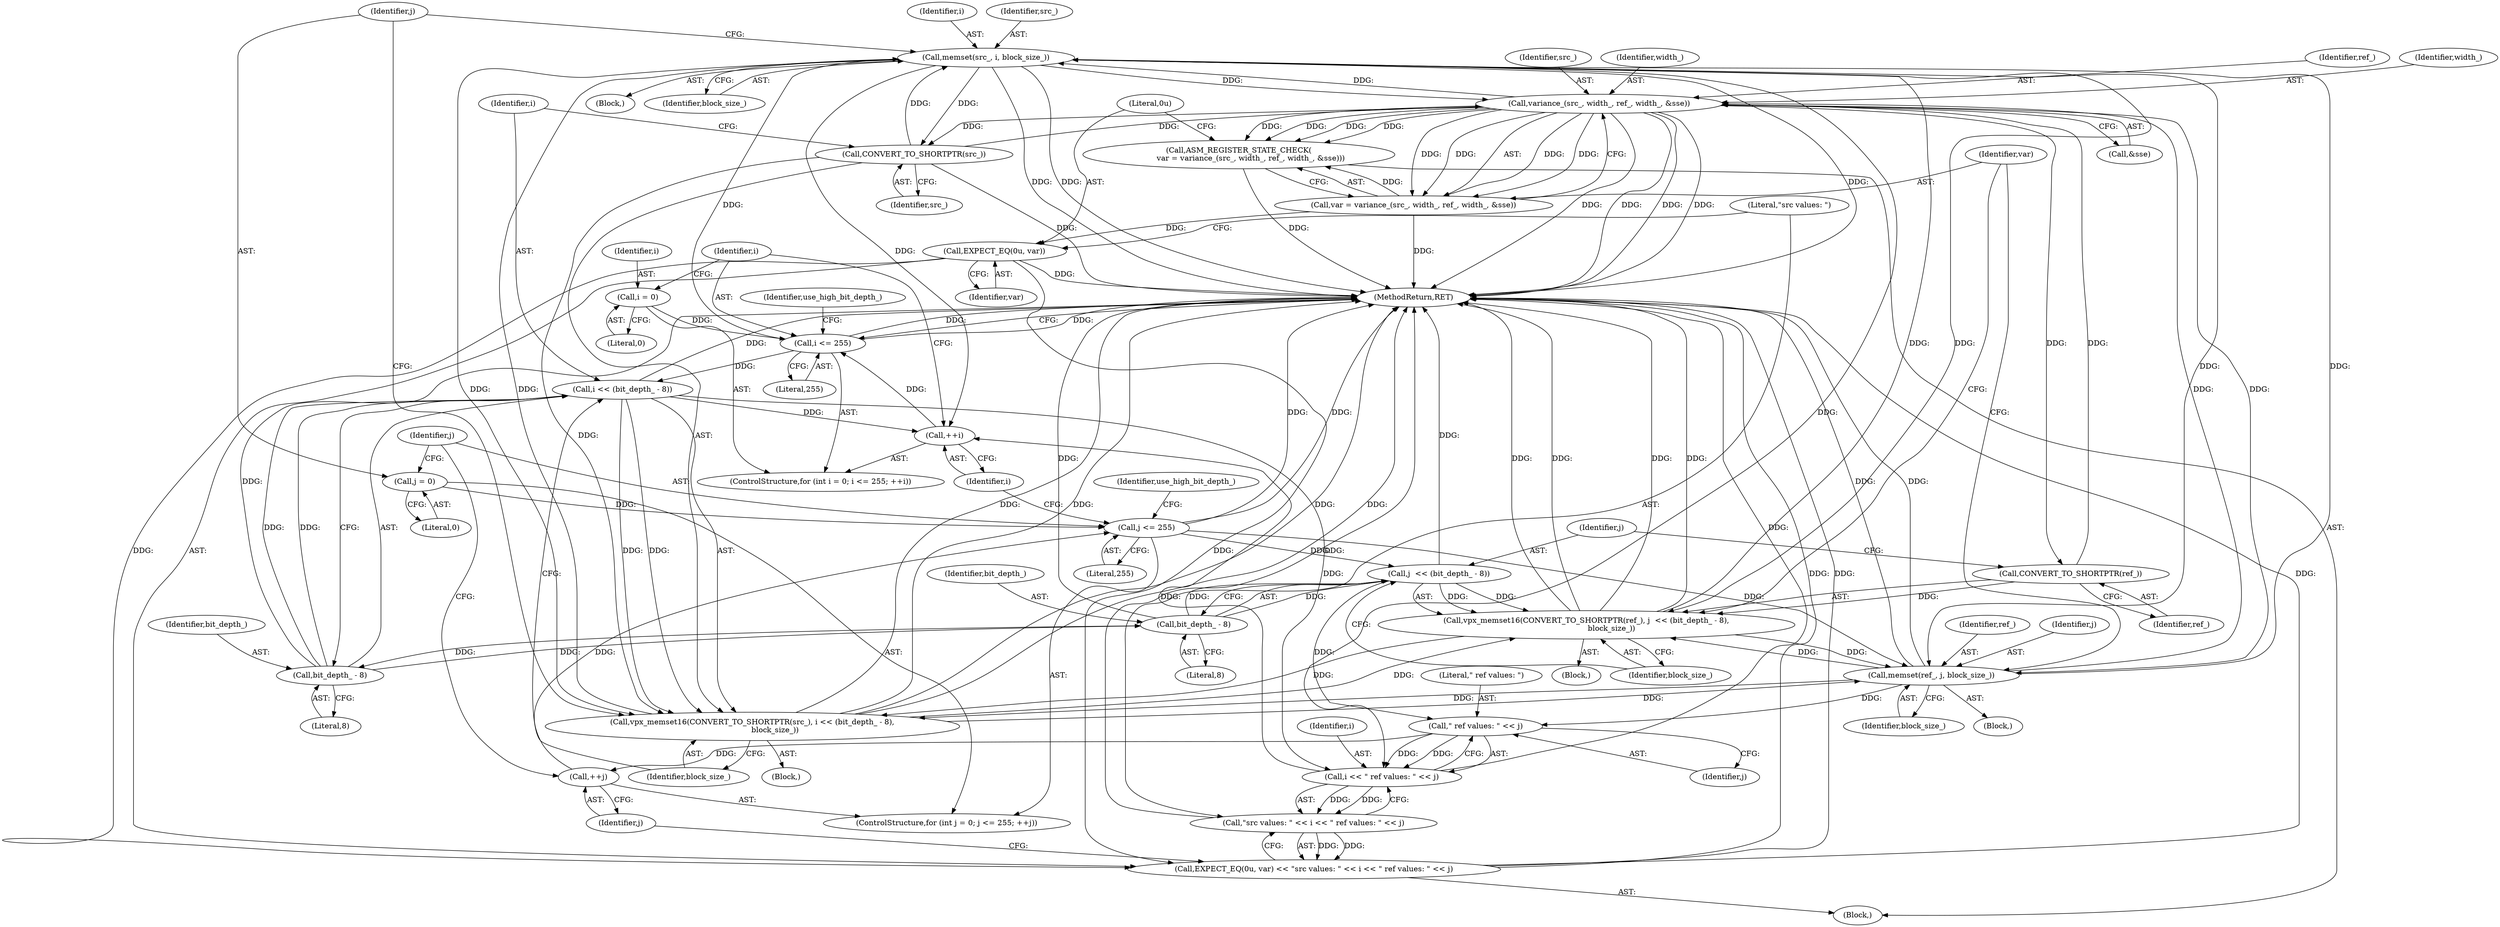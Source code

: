 digraph "0_Android_5a9753fca56f0eeb9f61e342b2fccffc364f9426_118@API" {
"1000117" [label="(Call,memset(src_, i, block_size_))"];
"1000167" [label="(Call,variance_(src_, width_, ref_, width_, &sse))"];
"1000124" [label="(Call,CONVERT_TO_SHORTPTR(src_))"];
"1000117" [label="(Call,memset(src_, i, block_size_))"];
"1000107" [label="(Call,i <= 255)"];
"1000104" [label="(Call,i = 0)"];
"1000110" [label="(Call,++i)"];
"1000180" [label="(Call,i << \" ref values: \" << j)"];
"1000126" [label="(Call,i << (bit_depth_ - 8))"];
"1000128" [label="(Call,bit_depth_ - 8)"];
"1000158" [label="(Call,bit_depth_ - 8)"];
"1000182" [label="(Call,\" ref values: \" << j)"];
"1000156" [label="(Call,j  << (bit_depth_ - 8))"];
"1000137" [label="(Call,j <= 255)"];
"1000140" [label="(Call,++j)"];
"1000134" [label="(Call,j = 0)"];
"1000147" [label="(Call,memset(ref_, j, block_size_))"];
"1000153" [label="(Call,vpx_memset16(CONVERT_TO_SHORTPTR(ref_), j  << (bit_depth_ - 8),\n                     block_size_))"];
"1000154" [label="(Call,CONVERT_TO_SHORTPTR(ref_))"];
"1000123" [label="(Call,vpx_memset16(CONVERT_TO_SHORTPTR(src_), i << (bit_depth_ - 8),\n                   block_size_))"];
"1000164" [label="(Call,ASM_REGISTER_STATE_CHECK(\n          var = variance_(src_, width_, ref_, width_, &sse)))"];
"1000165" [label="(Call,var = variance_(src_, width_, ref_, width_, &sse))"];
"1000175" [label="(Call,EXPECT_EQ(0u, var))"];
"1000174" [label="(Call,EXPECT_EQ(0u, var) << \"src values: \" << i << \" ref values: \" << j)"];
"1000178" [label="(Call,\"src values: \" << i << \" ref values: \" << j)"];
"1000116" [label="(Block,)"];
"1000161" [label="(Identifier,block_size_)"];
"1000124" [label="(Call,CONVERT_TO_SHORTPTR(src_))"];
"1000177" [label="(Identifier,var)"];
"1000156" [label="(Call,j  << (bit_depth_ - 8))"];
"1000128" [label="(Call,bit_depth_ - 8)"];
"1000137" [label="(Call,j <= 255)"];
"1000168" [label="(Identifier,src_)"];
"1000150" [label="(Identifier,block_size_)"];
"1000141" [label="(Identifier,j)"];
"1000134" [label="(Call,j = 0)"];
"1000118" [label="(Identifier,src_)"];
"1000123" [label="(Call,vpx_memset16(CONVERT_TO_SHORTPTR(src_), i << (bit_depth_ - 8),\n                   block_size_))"];
"1000184" [label="(Identifier,j)"];
"1000125" [label="(Identifier,src_)"];
"1000166" [label="(Identifier,var)"];
"1000115" [label="(Identifier,use_high_bit_depth_)"];
"1000152" [label="(Block,)"];
"1000155" [label="(Identifier,ref_)"];
"1000119" [label="(Identifier,i)"];
"1000164" [label="(Call,ASM_REGISTER_STATE_CHECK(\n          var = variance_(src_, width_, ref_, width_, &sse)))"];
"1000182" [label="(Call,\" ref values: \" << j)"];
"1000159" [label="(Identifier,bit_depth_)"];
"1000174" [label="(Call,EXPECT_EQ(0u, var) << \"src values: \" << i << \" ref values: \" << j)"];
"1000120" [label="(Identifier,block_size_)"];
"1000140" [label="(Call,++j)"];
"1000110" [label="(Call,++i)"];
"1000105" [label="(Identifier,i)"];
"1000142" [label="(Block,)"];
"1000129" [label="(Identifier,bit_depth_)"];
"1000171" [label="(Identifier,width_)"];
"1000145" [label="(Identifier,use_high_bit_depth_)"];
"1000138" [label="(Identifier,j)"];
"1000157" [label="(Identifier,j)"];
"1000127" [label="(Identifier,i)"];
"1000108" [label="(Identifier,i)"];
"1000126" [label="(Call,i << (bit_depth_ - 8))"];
"1000178" [label="(Call,\"src values: \" << i << \" ref values: \" << j)"];
"1000130" [label="(Literal,8)"];
"1000183" [label="(Literal,\" ref values: \")"];
"1000117" [label="(Call,memset(src_, i, block_size_))"];
"1000176" [label="(Literal,0u)"];
"1000107" [label="(Call,i <= 255)"];
"1000135" [label="(Identifier,j)"];
"1000170" [label="(Identifier,ref_)"];
"1000146" [label="(Block,)"];
"1000106" [label="(Literal,0)"];
"1000111" [label="(Identifier,i)"];
"1000139" [label="(Literal,255)"];
"1000158" [label="(Call,bit_depth_ - 8)"];
"1000175" [label="(Call,EXPECT_EQ(0u, var))"];
"1000148" [label="(Identifier,ref_)"];
"1000180" [label="(Call,i << \" ref values: \" << j)"];
"1000102" [label="(ControlStructure,for (int i = 0; i <= 255; ++i))"];
"1000153" [label="(Call,vpx_memset16(CONVERT_TO_SHORTPTR(ref_), j  << (bit_depth_ - 8),\n                     block_size_))"];
"1000149" [label="(Identifier,j)"];
"1000109" [label="(Literal,255)"];
"1000132" [label="(ControlStructure,for (int j = 0; j <= 255; ++j))"];
"1000154" [label="(Call,CONVERT_TO_SHORTPTR(ref_))"];
"1000122" [label="(Block,)"];
"1000172" [label="(Call,&sse)"];
"1000147" [label="(Call,memset(ref_, j, block_size_))"];
"1000160" [label="(Literal,8)"];
"1000179" [label="(Literal,\"src values: \")"];
"1000181" [label="(Identifier,i)"];
"1000131" [label="(Identifier,block_size_)"];
"1000167" [label="(Call,variance_(src_, width_, ref_, width_, &sse))"];
"1000104" [label="(Call,i = 0)"];
"1000185" [label="(MethodReturn,RET)"];
"1000169" [label="(Identifier,width_)"];
"1000165" [label="(Call,var = variance_(src_, width_, ref_, width_, &sse))"];
"1000136" [label="(Literal,0)"];
"1000117" -> "1000116"  [label="AST: "];
"1000117" -> "1000120"  [label="CFG: "];
"1000118" -> "1000117"  [label="AST: "];
"1000119" -> "1000117"  [label="AST: "];
"1000120" -> "1000117"  [label="AST: "];
"1000135" -> "1000117"  [label="CFG: "];
"1000117" -> "1000185"  [label="DDG: "];
"1000117" -> "1000185"  [label="DDG: "];
"1000117" -> "1000185"  [label="DDG: "];
"1000117" -> "1000110"  [label="DDG: "];
"1000167" -> "1000117"  [label="DDG: "];
"1000124" -> "1000117"  [label="DDG: "];
"1000107" -> "1000117"  [label="DDG: "];
"1000147" -> "1000117"  [label="DDG: "];
"1000153" -> "1000117"  [label="DDG: "];
"1000123" -> "1000117"  [label="DDG: "];
"1000117" -> "1000124"  [label="DDG: "];
"1000117" -> "1000123"  [label="DDG: "];
"1000117" -> "1000147"  [label="DDG: "];
"1000117" -> "1000153"  [label="DDG: "];
"1000117" -> "1000167"  [label="DDG: "];
"1000117" -> "1000180"  [label="DDG: "];
"1000167" -> "1000165"  [label="AST: "];
"1000167" -> "1000172"  [label="CFG: "];
"1000168" -> "1000167"  [label="AST: "];
"1000169" -> "1000167"  [label="AST: "];
"1000170" -> "1000167"  [label="AST: "];
"1000171" -> "1000167"  [label="AST: "];
"1000172" -> "1000167"  [label="AST: "];
"1000165" -> "1000167"  [label="CFG: "];
"1000167" -> "1000185"  [label="DDG: "];
"1000167" -> "1000185"  [label="DDG: "];
"1000167" -> "1000185"  [label="DDG: "];
"1000167" -> "1000185"  [label="DDG: "];
"1000167" -> "1000124"  [label="DDG: "];
"1000167" -> "1000147"  [label="DDG: "];
"1000167" -> "1000154"  [label="DDG: "];
"1000167" -> "1000164"  [label="DDG: "];
"1000167" -> "1000164"  [label="DDG: "];
"1000167" -> "1000164"  [label="DDG: "];
"1000167" -> "1000164"  [label="DDG: "];
"1000167" -> "1000165"  [label="DDG: "];
"1000167" -> "1000165"  [label="DDG: "];
"1000167" -> "1000165"  [label="DDG: "];
"1000167" -> "1000165"  [label="DDG: "];
"1000124" -> "1000167"  [label="DDG: "];
"1000154" -> "1000167"  [label="DDG: "];
"1000147" -> "1000167"  [label="DDG: "];
"1000124" -> "1000123"  [label="AST: "];
"1000124" -> "1000125"  [label="CFG: "];
"1000125" -> "1000124"  [label="AST: "];
"1000127" -> "1000124"  [label="CFG: "];
"1000124" -> "1000185"  [label="DDG: "];
"1000124" -> "1000123"  [label="DDG: "];
"1000107" -> "1000102"  [label="AST: "];
"1000107" -> "1000109"  [label="CFG: "];
"1000108" -> "1000107"  [label="AST: "];
"1000109" -> "1000107"  [label="AST: "];
"1000115" -> "1000107"  [label="CFG: "];
"1000185" -> "1000107"  [label="CFG: "];
"1000107" -> "1000185"  [label="DDG: "];
"1000107" -> "1000185"  [label="DDG: "];
"1000104" -> "1000107"  [label="DDG: "];
"1000110" -> "1000107"  [label="DDG: "];
"1000107" -> "1000126"  [label="DDG: "];
"1000104" -> "1000102"  [label="AST: "];
"1000104" -> "1000106"  [label="CFG: "];
"1000105" -> "1000104"  [label="AST: "];
"1000106" -> "1000104"  [label="AST: "];
"1000108" -> "1000104"  [label="CFG: "];
"1000110" -> "1000102"  [label="AST: "];
"1000110" -> "1000111"  [label="CFG: "];
"1000111" -> "1000110"  [label="AST: "];
"1000108" -> "1000110"  [label="CFG: "];
"1000180" -> "1000110"  [label="DDG: "];
"1000126" -> "1000110"  [label="DDG: "];
"1000180" -> "1000178"  [label="AST: "];
"1000180" -> "1000182"  [label="CFG: "];
"1000181" -> "1000180"  [label="AST: "];
"1000182" -> "1000180"  [label="AST: "];
"1000178" -> "1000180"  [label="CFG: "];
"1000180" -> "1000185"  [label="DDG: "];
"1000180" -> "1000178"  [label="DDG: "];
"1000180" -> "1000178"  [label="DDG: "];
"1000126" -> "1000180"  [label="DDG: "];
"1000182" -> "1000180"  [label="DDG: "];
"1000182" -> "1000180"  [label="DDG: "];
"1000126" -> "1000123"  [label="AST: "];
"1000126" -> "1000128"  [label="CFG: "];
"1000127" -> "1000126"  [label="AST: "];
"1000128" -> "1000126"  [label="AST: "];
"1000131" -> "1000126"  [label="CFG: "];
"1000126" -> "1000185"  [label="DDG: "];
"1000126" -> "1000123"  [label="DDG: "];
"1000126" -> "1000123"  [label="DDG: "];
"1000128" -> "1000126"  [label="DDG: "];
"1000128" -> "1000126"  [label="DDG: "];
"1000128" -> "1000130"  [label="CFG: "];
"1000129" -> "1000128"  [label="AST: "];
"1000130" -> "1000128"  [label="AST: "];
"1000128" -> "1000185"  [label="DDG: "];
"1000158" -> "1000128"  [label="DDG: "];
"1000128" -> "1000158"  [label="DDG: "];
"1000158" -> "1000156"  [label="AST: "];
"1000158" -> "1000160"  [label="CFG: "];
"1000159" -> "1000158"  [label="AST: "];
"1000160" -> "1000158"  [label="AST: "];
"1000156" -> "1000158"  [label="CFG: "];
"1000158" -> "1000185"  [label="DDG: "];
"1000158" -> "1000156"  [label="DDG: "];
"1000158" -> "1000156"  [label="DDG: "];
"1000182" -> "1000184"  [label="CFG: "];
"1000183" -> "1000182"  [label="AST: "];
"1000184" -> "1000182"  [label="AST: "];
"1000182" -> "1000140"  [label="DDG: "];
"1000156" -> "1000182"  [label="DDG: "];
"1000147" -> "1000182"  [label="DDG: "];
"1000156" -> "1000153"  [label="AST: "];
"1000157" -> "1000156"  [label="AST: "];
"1000161" -> "1000156"  [label="CFG: "];
"1000156" -> "1000185"  [label="DDG: "];
"1000156" -> "1000153"  [label="DDG: "];
"1000156" -> "1000153"  [label="DDG: "];
"1000137" -> "1000156"  [label="DDG: "];
"1000137" -> "1000132"  [label="AST: "];
"1000137" -> "1000139"  [label="CFG: "];
"1000138" -> "1000137"  [label="AST: "];
"1000139" -> "1000137"  [label="AST: "];
"1000145" -> "1000137"  [label="CFG: "];
"1000111" -> "1000137"  [label="CFG: "];
"1000137" -> "1000185"  [label="DDG: "];
"1000137" -> "1000185"  [label="DDG: "];
"1000140" -> "1000137"  [label="DDG: "];
"1000134" -> "1000137"  [label="DDG: "];
"1000137" -> "1000147"  [label="DDG: "];
"1000140" -> "1000132"  [label="AST: "];
"1000140" -> "1000141"  [label="CFG: "];
"1000141" -> "1000140"  [label="AST: "];
"1000138" -> "1000140"  [label="CFG: "];
"1000134" -> "1000132"  [label="AST: "];
"1000134" -> "1000136"  [label="CFG: "];
"1000135" -> "1000134"  [label="AST: "];
"1000136" -> "1000134"  [label="AST: "];
"1000138" -> "1000134"  [label="CFG: "];
"1000147" -> "1000146"  [label="AST: "];
"1000147" -> "1000150"  [label="CFG: "];
"1000148" -> "1000147"  [label="AST: "];
"1000149" -> "1000147"  [label="AST: "];
"1000150" -> "1000147"  [label="AST: "];
"1000166" -> "1000147"  [label="CFG: "];
"1000147" -> "1000185"  [label="DDG: "];
"1000147" -> "1000185"  [label="DDG: "];
"1000147" -> "1000123"  [label="DDG: "];
"1000153" -> "1000147"  [label="DDG: "];
"1000123" -> "1000147"  [label="DDG: "];
"1000147" -> "1000153"  [label="DDG: "];
"1000153" -> "1000152"  [label="AST: "];
"1000153" -> "1000161"  [label="CFG: "];
"1000154" -> "1000153"  [label="AST: "];
"1000161" -> "1000153"  [label="AST: "];
"1000166" -> "1000153"  [label="CFG: "];
"1000153" -> "1000185"  [label="DDG: "];
"1000153" -> "1000185"  [label="DDG: "];
"1000153" -> "1000185"  [label="DDG: "];
"1000153" -> "1000185"  [label="DDG: "];
"1000153" -> "1000123"  [label="DDG: "];
"1000154" -> "1000153"  [label="DDG: "];
"1000123" -> "1000153"  [label="DDG: "];
"1000154" -> "1000155"  [label="CFG: "];
"1000155" -> "1000154"  [label="AST: "];
"1000157" -> "1000154"  [label="CFG: "];
"1000123" -> "1000122"  [label="AST: "];
"1000123" -> "1000131"  [label="CFG: "];
"1000131" -> "1000123"  [label="AST: "];
"1000135" -> "1000123"  [label="CFG: "];
"1000123" -> "1000185"  [label="DDG: "];
"1000123" -> "1000185"  [label="DDG: "];
"1000123" -> "1000185"  [label="DDG: "];
"1000123" -> "1000185"  [label="DDG: "];
"1000164" -> "1000142"  [label="AST: "];
"1000164" -> "1000165"  [label="CFG: "];
"1000165" -> "1000164"  [label="AST: "];
"1000176" -> "1000164"  [label="CFG: "];
"1000164" -> "1000185"  [label="DDG: "];
"1000165" -> "1000164"  [label="DDG: "];
"1000166" -> "1000165"  [label="AST: "];
"1000165" -> "1000185"  [label="DDG: "];
"1000165" -> "1000175"  [label="DDG: "];
"1000175" -> "1000174"  [label="AST: "];
"1000175" -> "1000177"  [label="CFG: "];
"1000176" -> "1000175"  [label="AST: "];
"1000177" -> "1000175"  [label="AST: "];
"1000179" -> "1000175"  [label="CFG: "];
"1000175" -> "1000185"  [label="DDG: "];
"1000175" -> "1000174"  [label="DDG: "];
"1000175" -> "1000174"  [label="DDG: "];
"1000174" -> "1000142"  [label="AST: "];
"1000174" -> "1000178"  [label="CFG: "];
"1000178" -> "1000174"  [label="AST: "];
"1000141" -> "1000174"  [label="CFG: "];
"1000174" -> "1000185"  [label="DDG: "];
"1000174" -> "1000185"  [label="DDG: "];
"1000174" -> "1000185"  [label="DDG: "];
"1000178" -> "1000174"  [label="DDG: "];
"1000178" -> "1000174"  [label="DDG: "];
"1000179" -> "1000178"  [label="AST: "];
"1000178" -> "1000185"  [label="DDG: "];
}
